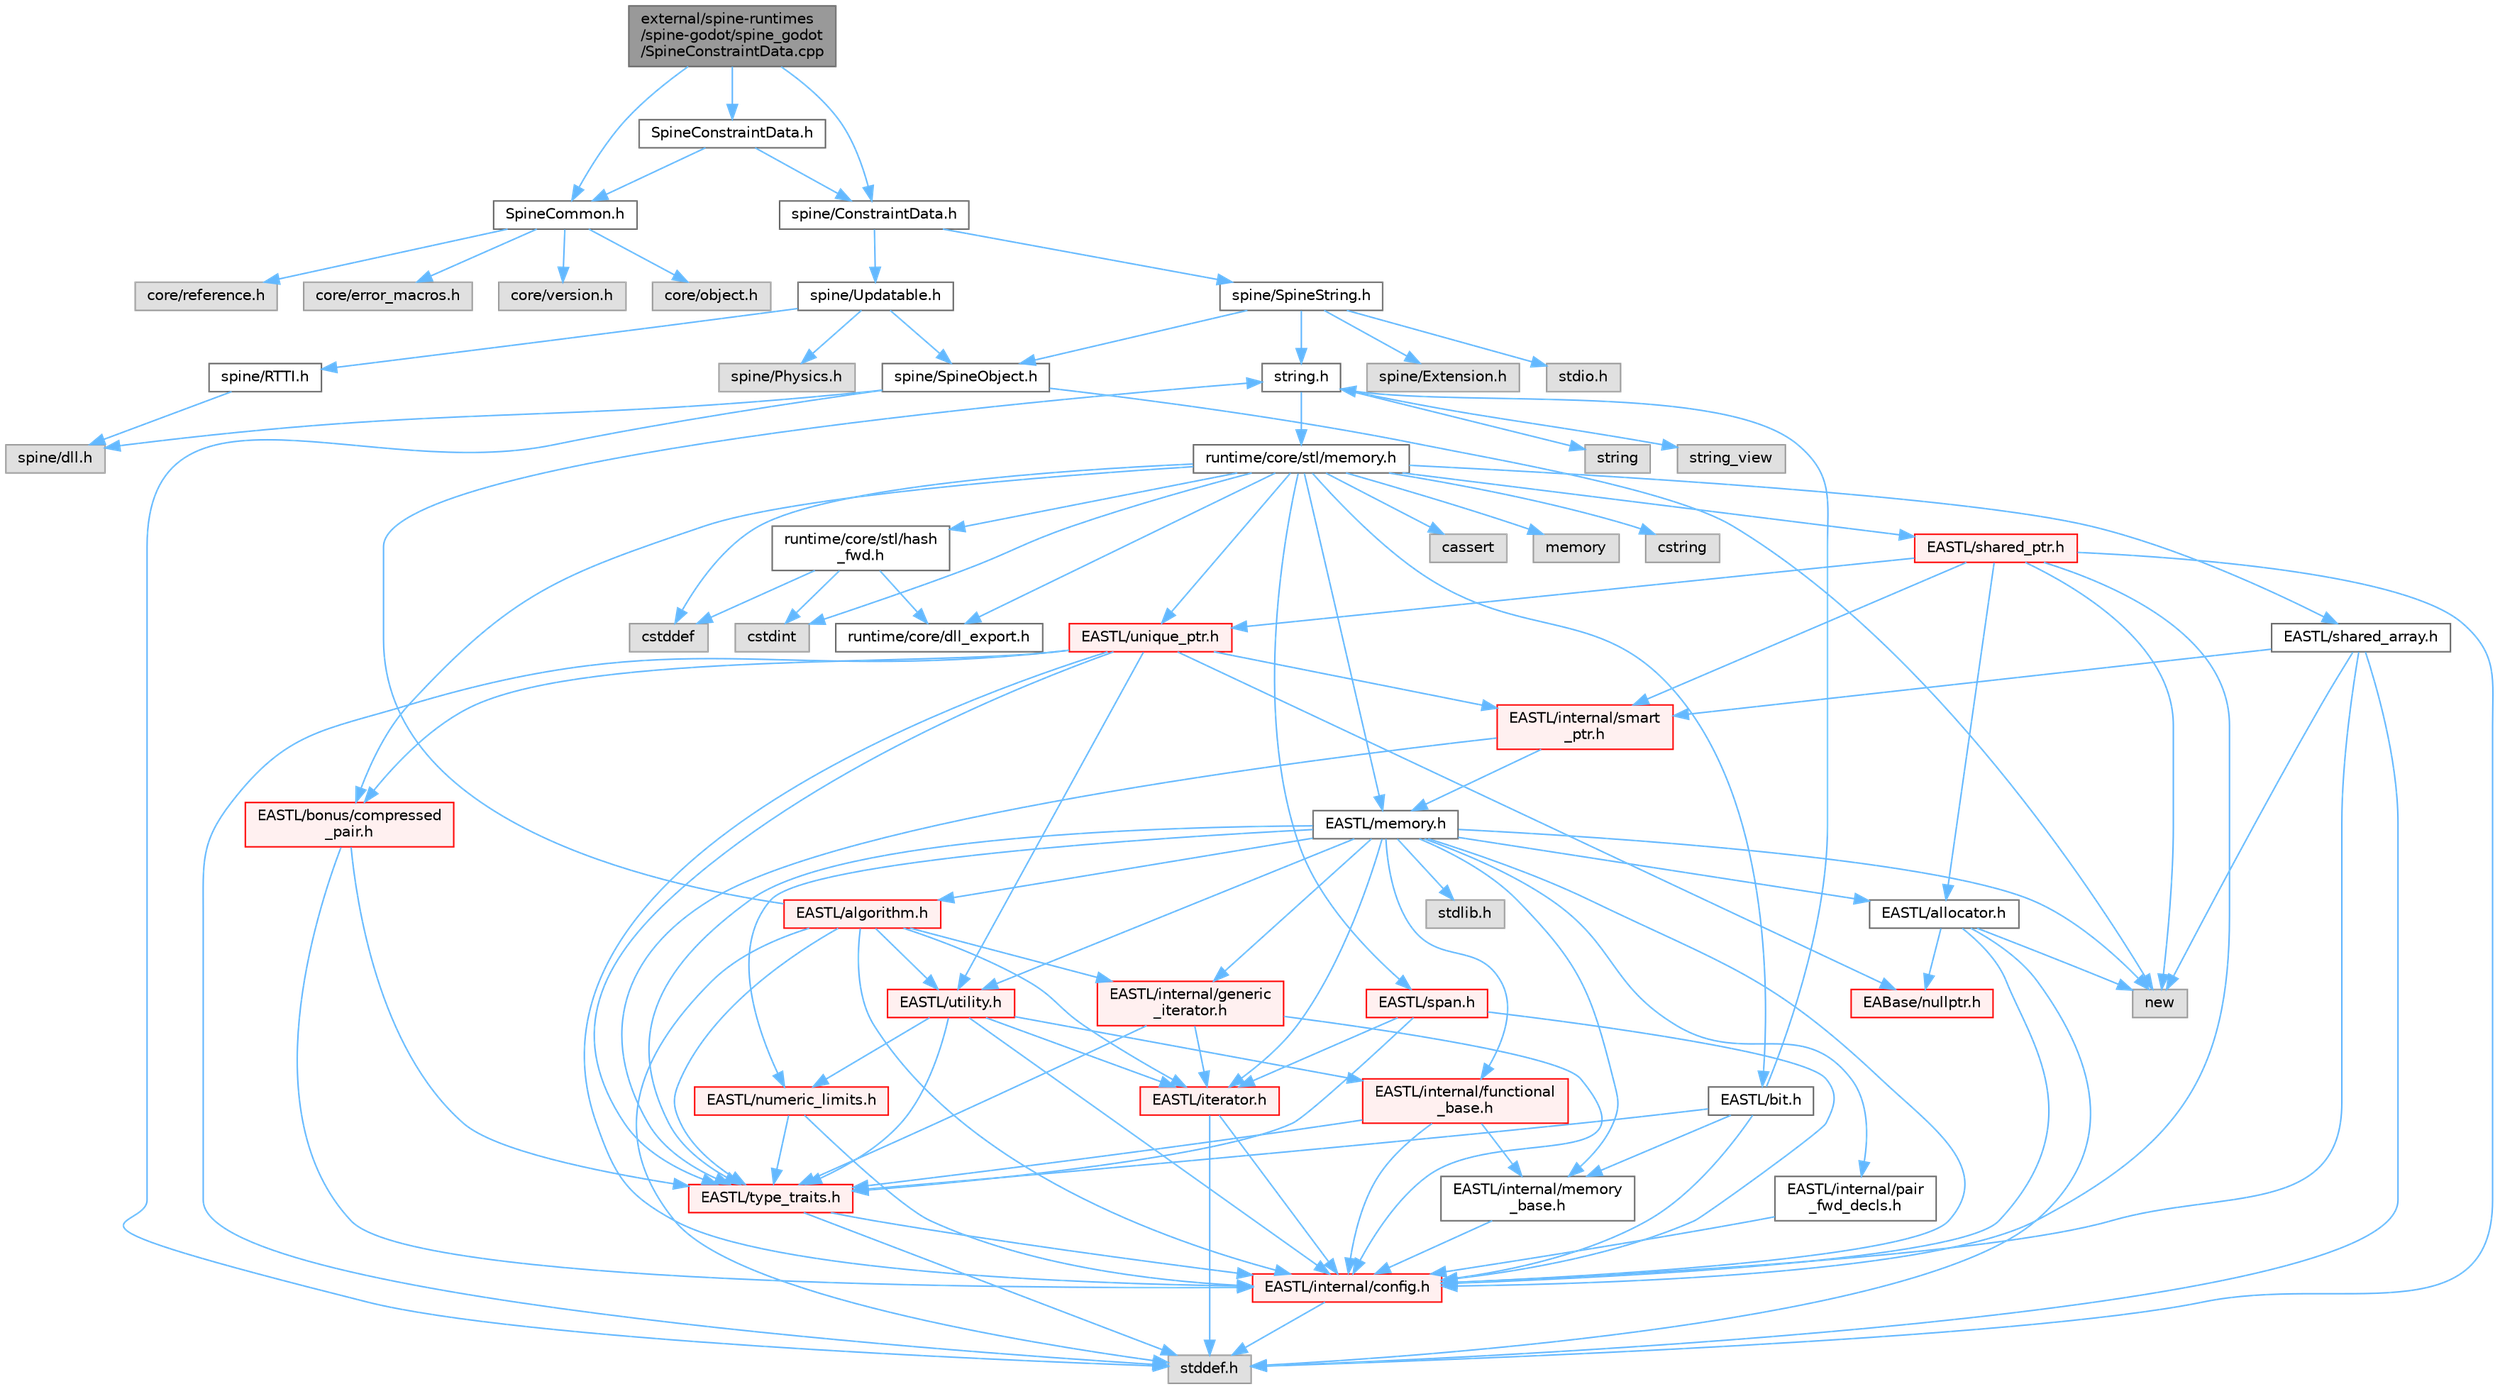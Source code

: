 digraph "external/spine-runtimes/spine-godot/spine_godot/SpineConstraintData.cpp"
{
 // LATEX_PDF_SIZE
  bgcolor="transparent";
  edge [fontname=Helvetica,fontsize=10,labelfontname=Helvetica,labelfontsize=10];
  node [fontname=Helvetica,fontsize=10,shape=box,height=0.2,width=0.4];
  Node1 [id="Node000001",label="external/spine-runtimes\l/spine-godot/spine_godot\l/SpineConstraintData.cpp",height=0.2,width=0.4,color="gray40", fillcolor="grey60", style="filled", fontcolor="black",tooltip=" "];
  Node1 -> Node2 [id="edge1_Node000001_Node000002",color="steelblue1",style="solid",tooltip=" "];
  Node2 [id="Node000002",label="SpineConstraintData.h",height=0.2,width=0.4,color="grey40", fillcolor="white", style="filled",URL="$_spine_constraint_data_8h.html",tooltip=" "];
  Node2 -> Node3 [id="edge2_Node000002_Node000003",color="steelblue1",style="solid",tooltip=" "];
  Node3 [id="Node000003",label="SpineCommon.h",height=0.2,width=0.4,color="grey40", fillcolor="white", style="filled",URL="$_spine_common_8h.html",tooltip=" "];
  Node3 -> Node4 [id="edge3_Node000003_Node000004",color="steelblue1",style="solid",tooltip=" "];
  Node4 [id="Node000004",label="core/version.h",height=0.2,width=0.4,color="grey60", fillcolor="#E0E0E0", style="filled",tooltip=" "];
  Node3 -> Node5 [id="edge4_Node000003_Node000005",color="steelblue1",style="solid",tooltip=" "];
  Node5 [id="Node000005",label="core/object.h",height=0.2,width=0.4,color="grey60", fillcolor="#E0E0E0", style="filled",tooltip=" "];
  Node3 -> Node6 [id="edge5_Node000003_Node000006",color="steelblue1",style="solid",tooltip=" "];
  Node6 [id="Node000006",label="core/reference.h",height=0.2,width=0.4,color="grey60", fillcolor="#E0E0E0", style="filled",tooltip=" "];
  Node3 -> Node7 [id="edge6_Node000003_Node000007",color="steelblue1",style="solid",tooltip=" "];
  Node7 [id="Node000007",label="core/error_macros.h",height=0.2,width=0.4,color="grey60", fillcolor="#E0E0E0", style="filled",tooltip=" "];
  Node2 -> Node8 [id="edge7_Node000002_Node000008",color="steelblue1",style="solid",tooltip=" "];
  Node8 [id="Node000008",label="spine/ConstraintData.h",height=0.2,width=0.4,color="grey40", fillcolor="white", style="filled",URL="$_constraint_data_8h.html",tooltip=" "];
  Node8 -> Node9 [id="edge8_Node000008_Node000009",color="steelblue1",style="solid",tooltip=" "];
  Node9 [id="Node000009",label="spine/Updatable.h",height=0.2,width=0.4,color="grey40", fillcolor="white", style="filled",URL="$_updatable_8h.html",tooltip=" "];
  Node9 -> Node10 [id="edge9_Node000009_Node000010",color="steelblue1",style="solid",tooltip=" "];
  Node10 [id="Node000010",label="spine/RTTI.h",height=0.2,width=0.4,color="grey40", fillcolor="white", style="filled",URL="$_r_t_t_i_8h.html",tooltip=" "];
  Node10 -> Node11 [id="edge10_Node000010_Node000011",color="steelblue1",style="solid",tooltip=" "];
  Node11 [id="Node000011",label="spine/dll.h",height=0.2,width=0.4,color="grey60", fillcolor="#E0E0E0", style="filled",tooltip=" "];
  Node9 -> Node12 [id="edge11_Node000009_Node000012",color="steelblue1",style="solid",tooltip=" "];
  Node12 [id="Node000012",label="spine/SpineObject.h",height=0.2,width=0.4,color="grey40", fillcolor="white", style="filled",URL="$_spine_object_8h.html",tooltip=" "];
  Node12 -> Node13 [id="edge12_Node000012_Node000013",color="steelblue1",style="solid",tooltip=" "];
  Node13 [id="Node000013",label="new",height=0.2,width=0.4,color="grey60", fillcolor="#E0E0E0", style="filled",tooltip=" "];
  Node12 -> Node14 [id="edge13_Node000012_Node000014",color="steelblue1",style="solid",tooltip=" "];
  Node14 [id="Node000014",label="stddef.h",height=0.2,width=0.4,color="grey60", fillcolor="#E0E0E0", style="filled",tooltip=" "];
  Node12 -> Node11 [id="edge14_Node000012_Node000011",color="steelblue1",style="solid",tooltip=" "];
  Node9 -> Node15 [id="edge15_Node000009_Node000015",color="steelblue1",style="solid",tooltip=" "];
  Node15 [id="Node000015",label="spine/Physics.h",height=0.2,width=0.4,color="grey60", fillcolor="#E0E0E0", style="filled",tooltip=" "];
  Node8 -> Node16 [id="edge16_Node000008_Node000016",color="steelblue1",style="solid",tooltip=" "];
  Node16 [id="Node000016",label="spine/SpineString.h",height=0.2,width=0.4,color="grey40", fillcolor="white", style="filled",URL="$_spine_string_8h.html",tooltip=" "];
  Node16 -> Node12 [id="edge17_Node000016_Node000012",color="steelblue1",style="solid",tooltip=" "];
  Node16 -> Node17 [id="edge18_Node000016_Node000017",color="steelblue1",style="solid",tooltip=" "];
  Node17 [id="Node000017",label="spine/Extension.h",height=0.2,width=0.4,color="grey60", fillcolor="#E0E0E0", style="filled",tooltip=" "];
  Node16 -> Node18 [id="edge19_Node000016_Node000018",color="steelblue1",style="solid",tooltip=" "];
  Node18 [id="Node000018",label="string.h",height=0.2,width=0.4,color="grey40", fillcolor="white", style="filled",URL="$string_8h.html",tooltip=" "];
  Node18 -> Node19 [id="edge20_Node000018_Node000019",color="steelblue1",style="solid",tooltip=" "];
  Node19 [id="Node000019",label="string",height=0.2,width=0.4,color="grey60", fillcolor="#E0E0E0", style="filled",tooltip=" "];
  Node18 -> Node20 [id="edge21_Node000018_Node000020",color="steelblue1",style="solid",tooltip=" "];
  Node20 [id="Node000020",label="string_view",height=0.2,width=0.4,color="grey60", fillcolor="#E0E0E0", style="filled",tooltip=" "];
  Node18 -> Node21 [id="edge22_Node000018_Node000021",color="steelblue1",style="solid",tooltip=" "];
  Node21 [id="Node000021",label="runtime/core/stl/memory.h",height=0.2,width=0.4,color="grey40", fillcolor="white", style="filled",URL="$runtime_2core_2stl_2memory_8h.html",tooltip=" "];
  Node21 -> Node22 [id="edge23_Node000021_Node000022",color="steelblue1",style="solid",tooltip=" "];
  Node22 [id="Node000022",label="cstddef",height=0.2,width=0.4,color="grey60", fillcolor="#E0E0E0", style="filled",tooltip=" "];
  Node21 -> Node23 [id="edge24_Node000021_Node000023",color="steelblue1",style="solid",tooltip=" "];
  Node23 [id="Node000023",label="cstdint",height=0.2,width=0.4,color="grey60", fillcolor="#E0E0E0", style="filled",tooltip=" "];
  Node21 -> Node24 [id="edge25_Node000021_Node000024",color="steelblue1",style="solid",tooltip=" "];
  Node24 [id="Node000024",label="cassert",height=0.2,width=0.4,color="grey60", fillcolor="#E0E0E0", style="filled",tooltip=" "];
  Node21 -> Node25 [id="edge26_Node000021_Node000025",color="steelblue1",style="solid",tooltip=" "];
  Node25 [id="Node000025",label="memory",height=0.2,width=0.4,color="grey60", fillcolor="#E0E0E0", style="filled",tooltip=" "];
  Node21 -> Node26 [id="edge27_Node000021_Node000026",color="steelblue1",style="solid",tooltip=" "];
  Node26 [id="Node000026",label="cstring",height=0.2,width=0.4,color="grey60", fillcolor="#E0E0E0", style="filled",tooltip=" "];
  Node21 -> Node27 [id="edge28_Node000021_Node000027",color="steelblue1",style="solid",tooltip=" "];
  Node27 [id="Node000027",label="EASTL/bit.h",height=0.2,width=0.4,color="grey40", fillcolor="white", style="filled",URL="$bit_8h.html",tooltip=" "];
  Node27 -> Node28 [id="edge29_Node000027_Node000028",color="steelblue1",style="solid",tooltip=" "];
  Node28 [id="Node000028",label="EASTL/internal/config.h",height=0.2,width=0.4,color="red", fillcolor="#FFF0F0", style="filled",URL="$runtime_2_e_a_s_t_l_2include_2_e_a_s_t_l_2internal_2config_8h.html",tooltip=" "];
  Node28 -> Node14 [id="edge30_Node000028_Node000014",color="steelblue1",style="solid",tooltip=" "];
  Node27 -> Node36 [id="edge31_Node000027_Node000036",color="steelblue1",style="solid",tooltip=" "];
  Node36 [id="Node000036",label="EASTL/internal/memory\l_base.h",height=0.2,width=0.4,color="grey40", fillcolor="white", style="filled",URL="$memory__base_8h.html",tooltip=" "];
  Node36 -> Node28 [id="edge32_Node000036_Node000028",color="steelblue1",style="solid",tooltip=" "];
  Node27 -> Node37 [id="edge33_Node000027_Node000037",color="steelblue1",style="solid",tooltip=" "];
  Node37 [id="Node000037",label="EASTL/type_traits.h",height=0.2,width=0.4,color="red", fillcolor="#FFF0F0", style="filled",URL="$_e_a_s_t_l_2include_2_e_a_s_t_l_2type__traits_8h.html",tooltip=" "];
  Node37 -> Node28 [id="edge34_Node000037_Node000028",color="steelblue1",style="solid",tooltip=" "];
  Node37 -> Node14 [id="edge35_Node000037_Node000014",color="steelblue1",style="solid",tooltip=" "];
  Node27 -> Node18 [id="edge36_Node000027_Node000018",color="steelblue1",style="solid",tooltip=" "];
  Node21 -> Node47 [id="edge37_Node000021_Node000047",color="steelblue1",style="solid",tooltip=" "];
  Node47 [id="Node000047",label="EASTL/memory.h",height=0.2,width=0.4,color="grey40", fillcolor="white", style="filled",URL="$runtime_2_e_a_s_t_l_2include_2_e_a_s_t_l_2memory_8h.html",tooltip=" "];
  Node47 -> Node28 [id="edge38_Node000047_Node000028",color="steelblue1",style="solid",tooltip=" "];
  Node47 -> Node36 [id="edge39_Node000047_Node000036",color="steelblue1",style="solid",tooltip=" "];
  Node47 -> Node48 [id="edge40_Node000047_Node000048",color="steelblue1",style="solid",tooltip=" "];
  Node48 [id="Node000048",label="EASTL/internal/generic\l_iterator.h",height=0.2,width=0.4,color="red", fillcolor="#FFF0F0", style="filled",URL="$generic__iterator_8h.html",tooltip=" "];
  Node48 -> Node28 [id="edge41_Node000048_Node000028",color="steelblue1",style="solid",tooltip=" "];
  Node48 -> Node49 [id="edge42_Node000048_Node000049",color="steelblue1",style="solid",tooltip=" "];
  Node49 [id="Node000049",label="EASTL/iterator.h",height=0.2,width=0.4,color="red", fillcolor="#FFF0F0", style="filled",URL="$_e_a_s_t_l_2include_2_e_a_s_t_l_2iterator_8h.html",tooltip=" "];
  Node49 -> Node28 [id="edge43_Node000049_Node000028",color="steelblue1",style="solid",tooltip=" "];
  Node49 -> Node14 [id="edge44_Node000049_Node000014",color="steelblue1",style="solid",tooltip=" "];
  Node48 -> Node37 [id="edge45_Node000048_Node000037",color="steelblue1",style="solid",tooltip=" "];
  Node47 -> Node52 [id="edge46_Node000047_Node000052",color="steelblue1",style="solid",tooltip=" "];
  Node52 [id="Node000052",label="EASTL/internal/pair\l_fwd_decls.h",height=0.2,width=0.4,color="grey40", fillcolor="white", style="filled",URL="$pair__fwd__decls_8h.html",tooltip=" "];
  Node52 -> Node28 [id="edge47_Node000052_Node000028",color="steelblue1",style="solid",tooltip=" "];
  Node47 -> Node53 [id="edge48_Node000047_Node000053",color="steelblue1",style="solid",tooltip=" "];
  Node53 [id="Node000053",label="EASTL/internal/functional\l_base.h",height=0.2,width=0.4,color="red", fillcolor="#FFF0F0", style="filled",URL="$functional__base_8h.html",tooltip=" "];
  Node53 -> Node28 [id="edge49_Node000053_Node000028",color="steelblue1",style="solid",tooltip=" "];
  Node53 -> Node36 [id="edge50_Node000053_Node000036",color="steelblue1",style="solid",tooltip=" "];
  Node53 -> Node37 [id="edge51_Node000053_Node000037",color="steelblue1",style="solid",tooltip=" "];
  Node47 -> Node54 [id="edge52_Node000047_Node000054",color="steelblue1",style="solid",tooltip=" "];
  Node54 [id="Node000054",label="EASTL/algorithm.h",height=0.2,width=0.4,color="red", fillcolor="#FFF0F0", style="filled",URL="$_e_a_s_t_l_2include_2_e_a_s_t_l_2algorithm_8h.html",tooltip=" "];
  Node54 -> Node28 [id="edge53_Node000054_Node000028",color="steelblue1",style="solid",tooltip=" "];
  Node54 -> Node37 [id="edge54_Node000054_Node000037",color="steelblue1",style="solid",tooltip=" "];
  Node54 -> Node49 [id="edge55_Node000054_Node000049",color="steelblue1",style="solid",tooltip=" "];
  Node54 -> Node63 [id="edge56_Node000054_Node000063",color="steelblue1",style="solid",tooltip=" "];
  Node63 [id="Node000063",label="EASTL/utility.h",height=0.2,width=0.4,color="red", fillcolor="#FFF0F0", style="filled",URL="$runtime_2_e_a_s_t_l_2include_2_e_a_s_t_l_2utility_8h.html",tooltip=" "];
  Node63 -> Node28 [id="edge57_Node000063_Node000028",color="steelblue1",style="solid",tooltip=" "];
  Node63 -> Node37 [id="edge58_Node000063_Node000037",color="steelblue1",style="solid",tooltip=" "];
  Node63 -> Node49 [id="edge59_Node000063_Node000049",color="steelblue1",style="solid",tooltip=" "];
  Node63 -> Node64 [id="edge60_Node000063_Node000064",color="steelblue1",style="solid",tooltip=" "];
  Node64 [id="Node000064",label="EASTL/numeric_limits.h",height=0.2,width=0.4,color="red", fillcolor="#FFF0F0", style="filled",URL="$numeric__limits_8h.html",tooltip=" "];
  Node64 -> Node28 [id="edge61_Node000064_Node000028",color="steelblue1",style="solid",tooltip=" "];
  Node64 -> Node37 [id="edge62_Node000064_Node000037",color="steelblue1",style="solid",tooltip=" "];
  Node63 -> Node53 [id="edge63_Node000063_Node000053",color="steelblue1",style="solid",tooltip=" "];
  Node54 -> Node48 [id="edge64_Node000054_Node000048",color="steelblue1",style="solid",tooltip=" "];
  Node54 -> Node14 [id="edge65_Node000054_Node000014",color="steelblue1",style="solid",tooltip=" "];
  Node54 -> Node18 [id="edge66_Node000054_Node000018",color="steelblue1",style="solid",tooltip=" "];
  Node47 -> Node37 [id="edge67_Node000047_Node000037",color="steelblue1",style="solid",tooltip=" "];
  Node47 -> Node61 [id="edge68_Node000047_Node000061",color="steelblue1",style="solid",tooltip=" "];
  Node61 [id="Node000061",label="EASTL/allocator.h",height=0.2,width=0.4,color="grey40", fillcolor="white", style="filled",URL="$runtime_2_e_a_s_t_l_2include_2_e_a_s_t_l_2allocator_8h.html",tooltip=" "];
  Node61 -> Node28 [id="edge69_Node000061_Node000028",color="steelblue1",style="solid",tooltip=" "];
  Node61 -> Node39 [id="edge70_Node000061_Node000039",color="steelblue1",style="solid",tooltip=" "];
  Node39 [id="Node000039",label="EABase/nullptr.h",height=0.2,width=0.4,color="red", fillcolor="#FFF0F0", style="filled",URL="$nullptr_8h.html",tooltip=" "];
  Node61 -> Node14 [id="edge71_Node000061_Node000014",color="steelblue1",style="solid",tooltip=" "];
  Node61 -> Node13 [id="edge72_Node000061_Node000013",color="steelblue1",style="solid",tooltip=" "];
  Node47 -> Node49 [id="edge73_Node000047_Node000049",color="steelblue1",style="solid",tooltip=" "];
  Node47 -> Node63 [id="edge74_Node000047_Node000063",color="steelblue1",style="solid",tooltip=" "];
  Node47 -> Node64 [id="edge75_Node000047_Node000064",color="steelblue1",style="solid",tooltip=" "];
  Node47 -> Node73 [id="edge76_Node000047_Node000073",color="steelblue1",style="solid",tooltip=" "];
  Node73 [id="Node000073",label="stdlib.h",height=0.2,width=0.4,color="grey60", fillcolor="#E0E0E0", style="filled",tooltip=" "];
  Node47 -> Node13 [id="edge77_Node000047_Node000013",color="steelblue1",style="solid",tooltip=" "];
  Node21 -> Node74 [id="edge78_Node000021_Node000074",color="steelblue1",style="solid",tooltip=" "];
  Node74 [id="Node000074",label="EASTL/shared_array.h",height=0.2,width=0.4,color="grey40", fillcolor="white", style="filled",URL="$shared__array_8h.html",tooltip=" "];
  Node74 -> Node28 [id="edge79_Node000074_Node000028",color="steelblue1",style="solid",tooltip=" "];
  Node74 -> Node75 [id="edge80_Node000074_Node000075",color="steelblue1",style="solid",tooltip=" "];
  Node75 [id="Node000075",label="EASTL/internal/smart\l_ptr.h",height=0.2,width=0.4,color="red", fillcolor="#FFF0F0", style="filled",URL="$smart__ptr_8h.html",tooltip=" "];
  Node75 -> Node47 [id="edge81_Node000075_Node000047",color="steelblue1",style="solid",tooltip=" "];
  Node75 -> Node37 [id="edge82_Node000075_Node000037",color="steelblue1",style="solid",tooltip=" "];
  Node74 -> Node13 [id="edge83_Node000074_Node000013",color="steelblue1",style="solid",tooltip=" "];
  Node74 -> Node14 [id="edge84_Node000074_Node000014",color="steelblue1",style="solid",tooltip=" "];
  Node21 -> Node77 [id="edge85_Node000021_Node000077",color="steelblue1",style="solid",tooltip=" "];
  Node77 [id="Node000077",label="EASTL/unique_ptr.h",height=0.2,width=0.4,color="red", fillcolor="#FFF0F0", style="filled",URL="$unique__ptr_8h.html",tooltip=" "];
  Node77 -> Node39 [id="edge86_Node000077_Node000039",color="steelblue1",style="solid",tooltip=" "];
  Node77 -> Node78 [id="edge87_Node000077_Node000078",color="steelblue1",style="solid",tooltip=" "];
  Node78 [id="Node000078",label="EASTL/bonus/compressed\l_pair.h",height=0.2,width=0.4,color="red", fillcolor="#FFF0F0", style="filled",URL="$compressed__pair_8h.html",tooltip=" "];
  Node78 -> Node28 [id="edge88_Node000078_Node000028",color="steelblue1",style="solid",tooltip=" "];
  Node78 -> Node37 [id="edge89_Node000078_Node000037",color="steelblue1",style="solid",tooltip=" "];
  Node77 -> Node28 [id="edge90_Node000077_Node000028",color="steelblue1",style="solid",tooltip=" "];
  Node77 -> Node75 [id="edge91_Node000077_Node000075",color="steelblue1",style="solid",tooltip=" "];
  Node77 -> Node37 [id="edge92_Node000077_Node000037",color="steelblue1",style="solid",tooltip=" "];
  Node77 -> Node63 [id="edge93_Node000077_Node000063",color="steelblue1",style="solid",tooltip=" "];
  Node77 -> Node14 [id="edge94_Node000077_Node000014",color="steelblue1",style="solid",tooltip=" "];
  Node21 -> Node80 [id="edge95_Node000021_Node000080",color="steelblue1",style="solid",tooltip=" "];
  Node80 [id="Node000080",label="EASTL/shared_ptr.h",height=0.2,width=0.4,color="red", fillcolor="#FFF0F0", style="filled",URL="$shared__ptr_8h.html",tooltip=" "];
  Node80 -> Node28 [id="edge96_Node000080_Node000028",color="steelblue1",style="solid",tooltip=" "];
  Node80 -> Node75 [id="edge97_Node000080_Node000075",color="steelblue1",style="solid",tooltip=" "];
  Node80 -> Node77 [id="edge98_Node000080_Node000077",color="steelblue1",style="solid",tooltip=" "];
  Node80 -> Node61 [id="edge99_Node000080_Node000061",color="steelblue1",style="solid",tooltip=" "];
  Node80 -> Node13 [id="edge100_Node000080_Node000013",color="steelblue1",style="solid",tooltip=" "];
  Node80 -> Node14 [id="edge101_Node000080_Node000014",color="steelblue1",style="solid",tooltip=" "];
  Node21 -> Node160 [id="edge102_Node000021_Node000160",color="steelblue1",style="solid",tooltip=" "];
  Node160 [id="Node000160",label="EASTL/span.h",height=0.2,width=0.4,color="red", fillcolor="#FFF0F0", style="filled",URL="$span_8h.html",tooltip=" "];
  Node160 -> Node28 [id="edge103_Node000160_Node000028",color="steelblue1",style="solid",tooltip=" "];
  Node160 -> Node37 [id="edge104_Node000160_Node000037",color="steelblue1",style="solid",tooltip=" "];
  Node160 -> Node49 [id="edge105_Node000160_Node000049",color="steelblue1",style="solid",tooltip=" "];
  Node21 -> Node78 [id="edge106_Node000021_Node000078",color="steelblue1",style="solid",tooltip=" "];
  Node21 -> Node163 [id="edge107_Node000021_Node000163",color="steelblue1",style="solid",tooltip=" "];
  Node163 [id="Node000163",label="runtime/core/dll_export.h",height=0.2,width=0.4,color="grey40", fillcolor="white", style="filled",URL="$dll__export_8h.html",tooltip=" "];
  Node21 -> Node164 [id="edge108_Node000021_Node000164",color="steelblue1",style="solid",tooltip=" "];
  Node164 [id="Node000164",label="runtime/core/stl/hash\l_fwd.h",height=0.2,width=0.4,color="grey40", fillcolor="white", style="filled",URL="$hash__fwd_8h.html",tooltip=" "];
  Node164 -> Node22 [id="edge109_Node000164_Node000022",color="steelblue1",style="solid",tooltip=" "];
  Node164 -> Node23 [id="edge110_Node000164_Node000023",color="steelblue1",style="solid",tooltip=" "];
  Node164 -> Node163 [id="edge111_Node000164_Node000163",color="steelblue1",style="solid",tooltip=" "];
  Node16 -> Node165 [id="edge112_Node000016_Node000165",color="steelblue1",style="solid",tooltip=" "];
  Node165 [id="Node000165",label="stdio.h",height=0.2,width=0.4,color="grey60", fillcolor="#E0E0E0", style="filled",tooltip=" "];
  Node1 -> Node3 [id="edge113_Node000001_Node000003",color="steelblue1",style="solid",tooltip=" "];
  Node1 -> Node8 [id="edge114_Node000001_Node000008",color="steelblue1",style="solid",tooltip=" "];
}

